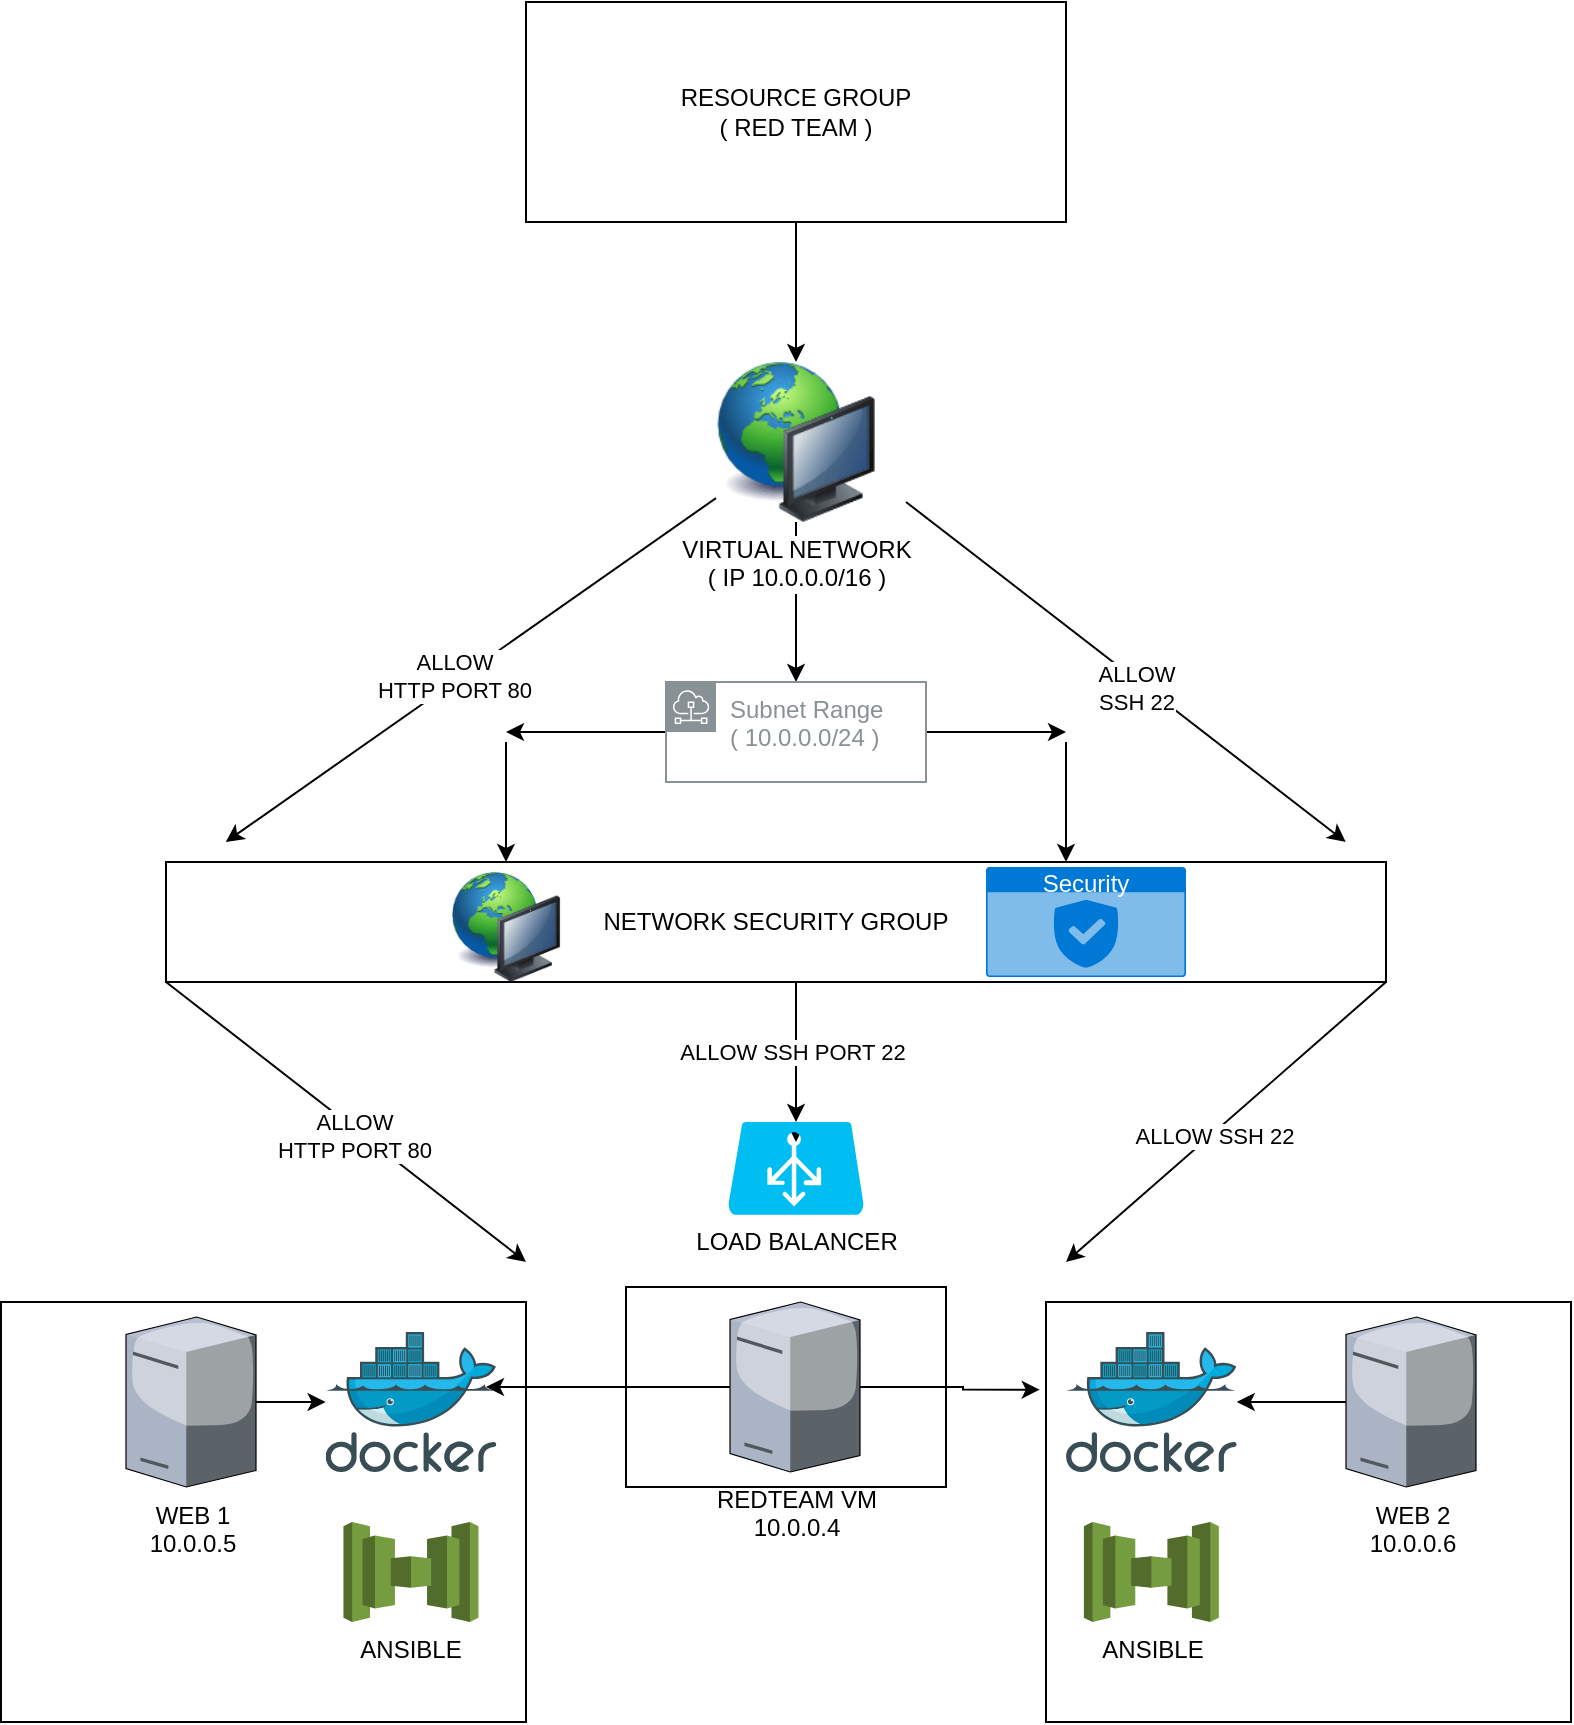 <mxfile version="23.1.2" type="device">
  <diagram name="Page-1" id="IhfmZkOYTSiZm3zhXhcr">
    <mxGraphModel dx="1818" dy="887" grid="1" gridSize="10" guides="1" tooltips="1" connect="1" arrows="1" fold="1" page="1" pageScale="1" pageWidth="850" pageHeight="1100" math="0" shadow="0">
      <root>
        <mxCell id="0" />
        <mxCell id="1" parent="0" />
        <mxCell id="MjKyMmNRwrZlf7Y2pGym-55" value="" style="rounded=0;whiteSpace=wrap;html=1;" vertex="1" parent="1">
          <mxGeometry x="27.5" y="670" width="262.5" height="210" as="geometry" />
        </mxCell>
        <mxCell id="MjKyMmNRwrZlf7Y2pGym-53" value="" style="rounded=0;whiteSpace=wrap;html=1;" vertex="1" parent="1">
          <mxGeometry x="550" y="670" width="262.5" height="210" as="geometry" />
        </mxCell>
        <mxCell id="ZqaLAq_H4Im7J8WdG05q-5" value="" style="rounded=0;whiteSpace=wrap;html=1;" parent="1" vertex="1">
          <mxGeometry x="340" y="662.5" width="160" height="100" as="geometry" />
        </mxCell>
        <mxCell id="MjKyMmNRwrZlf7Y2pGym-51" value="" style="edgeStyle=orthogonalEdgeStyle;rounded=0;orthogonalLoop=1;jettySize=auto;html=1;" edge="1" parent="1" source="ZqaLAq_H4Im7J8WdG05q-1" target="MjKyMmNRwrZlf7Y2pGym-49">
          <mxGeometry relative="1" as="geometry" />
        </mxCell>
        <mxCell id="ZqaLAq_H4Im7J8WdG05q-1" value="WEB 1&lt;br&gt;10.0.0.5" style="verticalLabelPosition=bottom;sketch=0;aspect=fixed;html=1;verticalAlign=top;strokeColor=none;align=center;outlineConnect=0;shape=mxgraph.citrix.license_server;" parent="1" vertex="1">
          <mxGeometry x="90" y="677.5" width="65" height="85" as="geometry" />
        </mxCell>
        <mxCell id="MjKyMmNRwrZlf7Y2pGym-52" value="" style="edgeStyle=orthogonalEdgeStyle;rounded=0;orthogonalLoop=1;jettySize=auto;html=1;" edge="1" parent="1" source="ZqaLAq_H4Im7J8WdG05q-2" target="MjKyMmNRwrZlf7Y2pGym-48">
          <mxGeometry relative="1" as="geometry" />
        </mxCell>
        <mxCell id="ZqaLAq_H4Im7J8WdG05q-2" value="WEB 2&lt;br&gt;10.0.0.6" style="verticalLabelPosition=bottom;sketch=0;aspect=fixed;html=1;verticalAlign=top;strokeColor=none;align=center;outlineConnect=0;shape=mxgraph.citrix.license_server;" parent="1" vertex="1">
          <mxGeometry x="700" y="677.5" width="65" height="85" as="geometry" />
        </mxCell>
        <mxCell id="MjKyMmNRwrZlf7Y2pGym-47" style="edgeStyle=orthogonalEdgeStyle;rounded=0;orthogonalLoop=1;jettySize=auto;html=1;" edge="1" parent="1" source="ZqaLAq_H4Im7J8WdG05q-3">
          <mxGeometry relative="1" as="geometry">
            <mxPoint x="270" y="712.5" as="targetPoint" />
          </mxGeometry>
        </mxCell>
        <mxCell id="ZqaLAq_H4Im7J8WdG05q-3" value="REDTEAM VM&lt;br&gt;10.0.0.4" style="verticalLabelPosition=bottom;sketch=0;aspect=fixed;html=1;verticalAlign=top;strokeColor=none;align=center;outlineConnect=0;shape=mxgraph.citrix.license_server;" parent="1" vertex="1">
          <mxGeometry x="392" y="670" width="65" height="85" as="geometry" />
        </mxCell>
        <mxCell id="MjKyMmNRwrZlf7Y2pGym-3" style="edgeStyle=orthogonalEdgeStyle;rounded=0;orthogonalLoop=1;jettySize=auto;html=1;" edge="1" parent="1" source="MjKyMmNRwrZlf7Y2pGym-2" target="MjKyMmNRwrZlf7Y2pGym-4">
          <mxGeometry relative="1" as="geometry">
            <mxPoint x="425" y="240" as="targetPoint" />
          </mxGeometry>
        </mxCell>
        <mxCell id="MjKyMmNRwrZlf7Y2pGym-2" value="RESOURCE GROUP&lt;br&gt;( RED TEAM )" style="rounded=0;whiteSpace=wrap;html=1;" vertex="1" parent="1">
          <mxGeometry x="290" y="20" width="270" height="110" as="geometry" />
        </mxCell>
        <mxCell id="MjKyMmNRwrZlf7Y2pGym-5" style="edgeStyle=orthogonalEdgeStyle;rounded=0;orthogonalLoop=1;jettySize=auto;html=1;" edge="1" parent="1" source="MjKyMmNRwrZlf7Y2pGym-4" target="MjKyMmNRwrZlf7Y2pGym-7">
          <mxGeometry relative="1" as="geometry">
            <mxPoint x="425" y="370" as="targetPoint" />
          </mxGeometry>
        </mxCell>
        <mxCell id="MjKyMmNRwrZlf7Y2pGym-4" value="VIRTUAL NETWORK&lt;br&gt;( IP 10.0.0.0/16 )" style="image;html=1;image=img/lib/clip_art/computers/Network_128x128.png" vertex="1" parent="1">
          <mxGeometry x="385" y="200" width="80" height="80" as="geometry" />
        </mxCell>
        <mxCell id="MjKyMmNRwrZlf7Y2pGym-8" style="edgeStyle=orthogonalEdgeStyle;rounded=0;orthogonalLoop=1;jettySize=auto;html=1;" edge="1" parent="1" source="MjKyMmNRwrZlf7Y2pGym-7">
          <mxGeometry relative="1" as="geometry">
            <mxPoint x="280" y="385" as="targetPoint" />
          </mxGeometry>
        </mxCell>
        <mxCell id="MjKyMmNRwrZlf7Y2pGym-9" style="edgeStyle=orthogonalEdgeStyle;rounded=0;orthogonalLoop=1;jettySize=auto;html=1;" edge="1" parent="1" source="MjKyMmNRwrZlf7Y2pGym-7">
          <mxGeometry relative="1" as="geometry">
            <mxPoint x="560" y="385" as="targetPoint" />
          </mxGeometry>
        </mxCell>
        <mxCell id="MjKyMmNRwrZlf7Y2pGym-7" value="Subnet Range&lt;br&gt;( 10.0.0.0/24 )" style="sketch=0;outlineConnect=0;gradientColor=none;html=1;whiteSpace=wrap;fontSize=12;fontStyle=0;shape=mxgraph.aws4.group;grIcon=mxgraph.aws4.group_subnet;strokeColor=#879196;fillColor=none;verticalAlign=top;align=left;spacingLeft=30;fontColor=#879196;dashed=0;" vertex="1" parent="1">
          <mxGeometry x="360" y="360" width="130" height="50" as="geometry" />
        </mxCell>
        <mxCell id="MjKyMmNRwrZlf7Y2pGym-10" value="" style="endArrow=classic;html=1;rounded=0;" edge="1" parent="1">
          <mxGeometry width="50" height="50" relative="1" as="geometry">
            <mxPoint x="280" y="390" as="sourcePoint" />
            <mxPoint x="280" y="450" as="targetPoint" />
            <Array as="points" />
          </mxGeometry>
        </mxCell>
        <mxCell id="MjKyMmNRwrZlf7Y2pGym-11" value="" style="endArrow=classic;html=1;rounded=0;" edge="1" parent="1">
          <mxGeometry width="50" height="50" relative="1" as="geometry">
            <mxPoint x="560" y="390" as="sourcePoint" />
            <mxPoint x="560" y="450" as="targetPoint" />
            <Array as="points" />
          </mxGeometry>
        </mxCell>
        <mxCell id="MjKyMmNRwrZlf7Y2pGym-12" value="NETWORK SECURITY GROUP" style="rounded=0;whiteSpace=wrap;html=1;movable=1;resizable=1;rotatable=1;deletable=1;editable=1;locked=0;connectable=1;" vertex="1" parent="1">
          <mxGeometry x="110" y="450" width="610" height="60" as="geometry" />
        </mxCell>
        <mxCell id="MjKyMmNRwrZlf7Y2pGym-13" value="Security" style="html=1;whiteSpace=wrap;strokeColor=none;fillColor=#0079D6;labelPosition=center;verticalLabelPosition=middle;verticalAlign=top;align=center;fontSize=12;outlineConnect=0;spacingTop=-6;fontColor=#FFFFFF;sketch=0;shape=mxgraph.sitemap.security;" vertex="1" parent="1">
          <mxGeometry x="520" y="452.5" width="100" height="55" as="geometry" />
        </mxCell>
        <mxCell id="MjKyMmNRwrZlf7Y2pGym-14" value="" style="image;html=1;image=img/lib/clip_art/computers/Network_128x128.png" vertex="1" parent="1">
          <mxGeometry x="250" y="455" width="60" height="55" as="geometry" />
        </mxCell>
        <mxCell id="MjKyMmNRwrZlf7Y2pGym-20" value="" style="endArrow=classic;html=1;rounded=0;" edge="1" parent="1">
          <mxGeometry width="50" height="50" relative="1" as="geometry">
            <mxPoint x="110" y="510" as="sourcePoint" />
            <mxPoint x="290" y="650" as="targetPoint" />
            <Array as="points" />
          </mxGeometry>
        </mxCell>
        <mxCell id="MjKyMmNRwrZlf7Y2pGym-23" value="ALLOW&lt;br&gt;HTTP PORT 80" style="edgeLabel;html=1;align=center;verticalAlign=middle;resizable=0;points=[];" vertex="1" connectable="0" parent="MjKyMmNRwrZlf7Y2pGym-20">
          <mxGeometry x="0.057" y="-3" relative="1" as="geometry">
            <mxPoint as="offset" />
          </mxGeometry>
        </mxCell>
        <mxCell id="MjKyMmNRwrZlf7Y2pGym-21" value="" style="endArrow=classic;html=1;rounded=0;" edge="1" parent="1">
          <mxGeometry width="50" height="50" relative="1" as="geometry">
            <mxPoint x="720" y="510" as="sourcePoint" />
            <mxPoint x="560" y="650" as="targetPoint" />
            <Array as="points" />
          </mxGeometry>
        </mxCell>
        <mxCell id="MjKyMmNRwrZlf7Y2pGym-25" value="ALLOW SSH 22 " style="edgeLabel;html=1;align=center;verticalAlign=middle;resizable=0;points=[];" vertex="1" connectable="0" parent="MjKyMmNRwrZlf7Y2pGym-21">
          <mxGeometry x="0.075" relative="1" as="geometry">
            <mxPoint y="1" as="offset" />
          </mxGeometry>
        </mxCell>
        <mxCell id="MjKyMmNRwrZlf7Y2pGym-22" value="" style="endArrow=classic;html=1;rounded=0;" edge="1" parent="1" source="MjKyMmNRwrZlf7Y2pGym-27">
          <mxGeometry width="50" height="50" relative="1" as="geometry">
            <mxPoint x="425" y="510" as="sourcePoint" />
            <mxPoint x="425" y="590" as="targetPoint" />
            <Array as="points" />
          </mxGeometry>
        </mxCell>
        <mxCell id="MjKyMmNRwrZlf7Y2pGym-28" value="" style="endArrow=classic;html=1;rounded=0;" edge="1" parent="1" target="MjKyMmNRwrZlf7Y2pGym-27">
          <mxGeometry width="50" height="50" relative="1" as="geometry">
            <mxPoint x="425" y="510" as="sourcePoint" />
            <mxPoint x="425" y="590" as="targetPoint" />
            <Array as="points" />
          </mxGeometry>
        </mxCell>
        <mxCell id="MjKyMmNRwrZlf7Y2pGym-29" value="ALLOW SSH PORT 22" style="edgeLabel;html=1;align=center;verticalAlign=middle;resizable=0;points=[];" vertex="1" connectable="0" parent="MjKyMmNRwrZlf7Y2pGym-28">
          <mxGeometry y="-2" relative="1" as="geometry">
            <mxPoint as="offset" />
          </mxGeometry>
        </mxCell>
        <mxCell id="MjKyMmNRwrZlf7Y2pGym-27" value="LOAD BALANCER" style="verticalLabelPosition=bottom;html=1;verticalAlign=top;align=center;strokeColor=none;fillColor=#00BEF2;shape=mxgraph.azure.azure_load_balancer;rotation=0;" vertex="1" parent="1">
          <mxGeometry x="391" y="580" width="68" height="46.37" as="geometry" />
        </mxCell>
        <mxCell id="MjKyMmNRwrZlf7Y2pGym-31" value="" style="endArrow=classic;html=1;rounded=0;entryX=0.049;entryY=-0.167;entryDx=0;entryDy=0;entryPerimeter=0;" edge="1" parent="1" source="MjKyMmNRwrZlf7Y2pGym-4" target="MjKyMmNRwrZlf7Y2pGym-12">
          <mxGeometry width="50" height="50" relative="1" as="geometry">
            <mxPoint x="120" y="290" as="sourcePoint" />
            <mxPoint x="210" y="440" as="targetPoint" />
            <Array as="points" />
          </mxGeometry>
        </mxCell>
        <mxCell id="MjKyMmNRwrZlf7Y2pGym-32" value="ALLOW&lt;br&gt;HTTP PORT 80" style="edgeLabel;html=1;align=center;verticalAlign=middle;resizable=0;points=[];" vertex="1" connectable="0" parent="MjKyMmNRwrZlf7Y2pGym-31">
          <mxGeometry x="0.057" y="-3" relative="1" as="geometry">
            <mxPoint as="offset" />
          </mxGeometry>
        </mxCell>
        <mxCell id="MjKyMmNRwrZlf7Y2pGym-33" value="" style="endArrow=classic;html=1;rounded=0;exitX=1;exitY=1;exitDx=0;exitDy=0;entryX=0.967;entryY=-0.167;entryDx=0;entryDy=0;entryPerimeter=0;" edge="1" parent="1" target="MjKyMmNRwrZlf7Y2pGym-12">
          <mxGeometry width="50" height="50" relative="1" as="geometry">
            <mxPoint x="480" y="270" as="sourcePoint" />
            <mxPoint x="715" y="440" as="targetPoint" />
            <Array as="points" />
          </mxGeometry>
        </mxCell>
        <mxCell id="MjKyMmNRwrZlf7Y2pGym-34" value="ALLOW&lt;br&gt;SSH 22" style="edgeLabel;html=1;align=center;verticalAlign=middle;resizable=0;points=[];" vertex="1" connectable="0" parent="MjKyMmNRwrZlf7Y2pGym-33">
          <mxGeometry x="0.057" y="-3" relative="1" as="geometry">
            <mxPoint as="offset" />
          </mxGeometry>
        </mxCell>
        <mxCell id="MjKyMmNRwrZlf7Y2pGym-49" value="" style="image;sketch=0;aspect=fixed;html=1;points=[];align=center;fontSize=12;image=img/lib/mscae/Docker.svg;" vertex="1" parent="1">
          <mxGeometry x="189.81" y="685" width="85.37" height="70" as="geometry" />
        </mxCell>
        <mxCell id="MjKyMmNRwrZlf7Y2pGym-54" value="" style="edgeStyle=orthogonalEdgeStyle;rounded=0;orthogonalLoop=1;jettySize=auto;html=1;entryX=-0.154;entryY=0.412;entryDx=0;entryDy=0;entryPerimeter=0;" edge="1" parent="1" source="ZqaLAq_H4Im7J8WdG05q-3" target="MjKyMmNRwrZlf7Y2pGym-48">
          <mxGeometry relative="1" as="geometry">
            <mxPoint x="457" y="713" as="sourcePoint" />
            <mxPoint x="690" y="713" as="targetPoint" />
          </mxGeometry>
        </mxCell>
        <mxCell id="MjKyMmNRwrZlf7Y2pGym-48" value="" style="image;sketch=0;aspect=fixed;html=1;points=[];align=center;fontSize=12;image=img/lib/mscae/Docker.svg;" vertex="1" parent="1">
          <mxGeometry x="560" y="685" width="85.37" height="70" as="geometry" />
        </mxCell>
        <mxCell id="MjKyMmNRwrZlf7Y2pGym-57" value="ANSIBLE" style="outlineConnect=0;dashed=0;verticalLabelPosition=bottom;verticalAlign=top;align=center;html=1;shape=mxgraph.aws3.connect;fillColor=#759C3E;gradientColor=none;" vertex="1" parent="1">
          <mxGeometry x="198.75" y="780" width="67.49" height="50" as="geometry" />
        </mxCell>
        <mxCell id="MjKyMmNRwrZlf7Y2pGym-58" value="ANSIBLE" style="outlineConnect=0;dashed=0;verticalLabelPosition=bottom;verticalAlign=top;align=center;html=1;shape=mxgraph.aws3.connect;fillColor=#759C3E;gradientColor=none;" vertex="1" parent="1">
          <mxGeometry x="568.94" y="780" width="67.49" height="50" as="geometry" />
        </mxCell>
      </root>
    </mxGraphModel>
  </diagram>
</mxfile>
